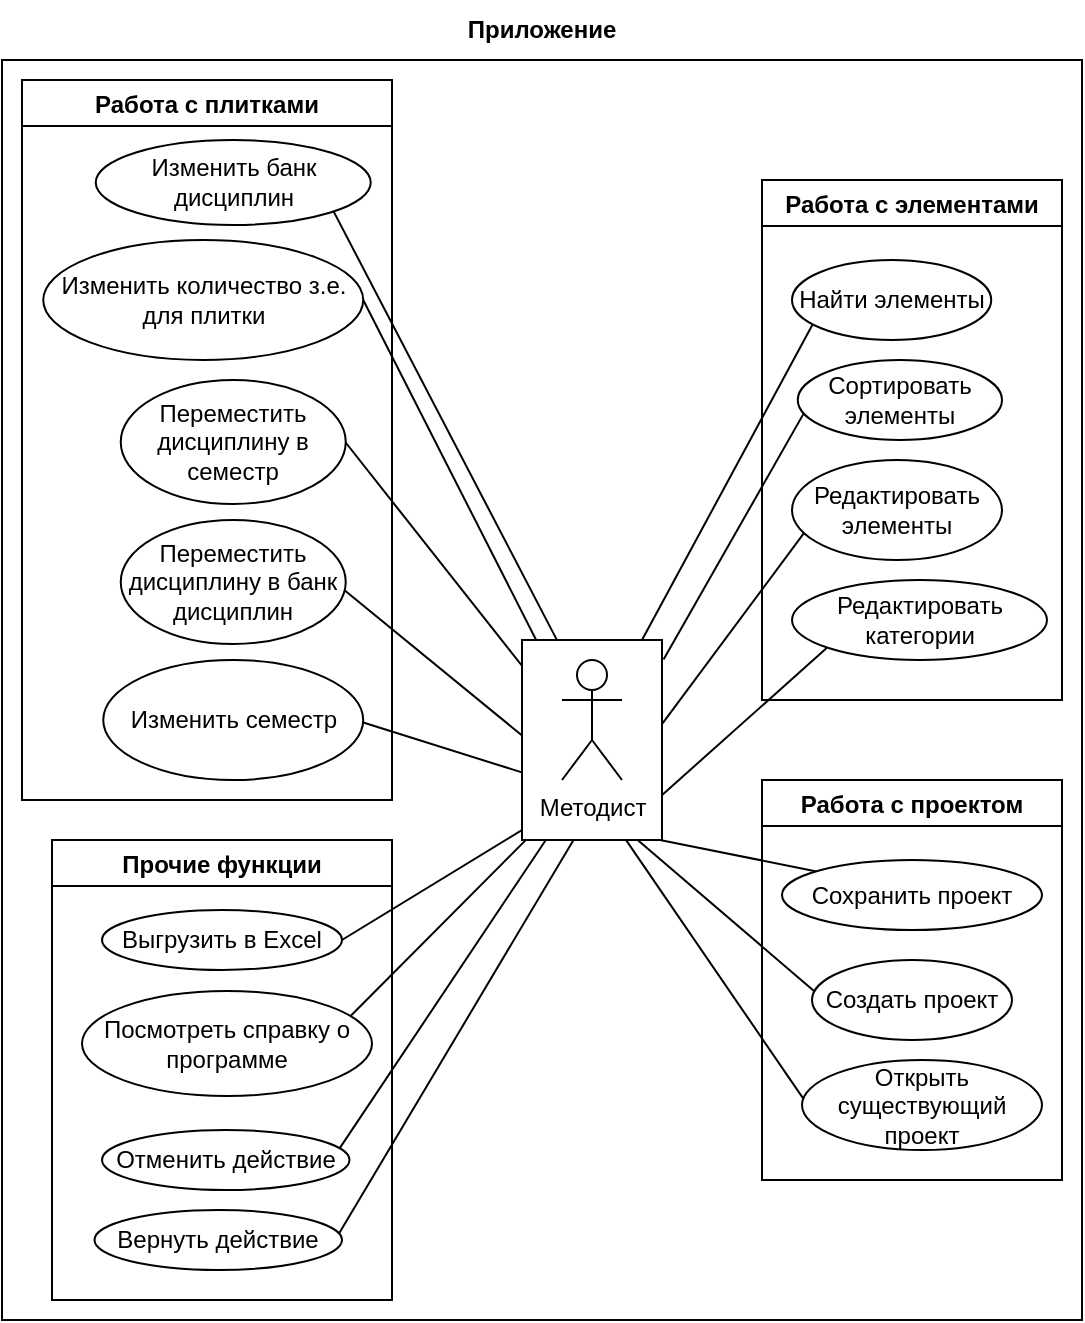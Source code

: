 <mxfile version="16.5.1" type="device"><diagram id="Zh0K8sYVSOeEKQllDIt9" name="Page-1"><mxGraphModel dx="1888" dy="660" grid="1" gridSize="10" guides="1" tooltips="1" connect="0" arrows="1" fold="1" page="1" pageScale="1" pageWidth="850" pageHeight="1100" math="0" shadow="0"><root><mxCell id="0"/><mxCell id="1" parent="0"/><mxCell id="IJJeVifp2Av40QKxHXxG-1" value="" style="rounded=0;whiteSpace=wrap;html=1;fillColor=none;" parent="1" vertex="1"><mxGeometry x="-640" y="210" width="540" height="630" as="geometry"/></mxCell><mxCell id="RFsgLL99TNIovuflk_hB-1" value="" style="rounded=0;whiteSpace=wrap;html=1;fillColor=none;" parent="1" vertex="1"><mxGeometry x="-380" y="500" width="70" height="100" as="geometry"/></mxCell><mxCell id="kAwzmWlMEPiF8q2u1fac-1" value="Методист" style="shape=umlActor;verticalLabelPosition=bottom;verticalAlign=top;html=1;outlineConnect=0;" parent="1" vertex="1"><mxGeometry x="-360" y="510" width="30" height="60" as="geometry"/></mxCell><mxCell id="kAwzmWlMEPiF8q2u1fac-12" value="" style="endArrow=none;html=1;rounded=0;entryX=0.01;entryY=0.387;entryDx=0;entryDy=0;entryPerimeter=0;exitX=0.826;exitY=1;exitDx=0;exitDy=0;exitPerimeter=0;" parent="1" source="RFsgLL99TNIovuflk_hB-1" target="LZsryedqlRt3QVz7Ifx7-2" edge="1"><mxGeometry width="50" height="50" relative="1" as="geometry"><mxPoint x="-330" y="530" as="sourcePoint"/><mxPoint x="-157.5" y="928.28" as="targetPoint"/></mxGeometry></mxCell><mxCell id="kAwzmWlMEPiF8q2u1fac-13" value="" style="endArrow=none;html=1;rounded=0;entryX=0.014;entryY=0.463;entryDx=0;entryDy=0;entryPerimeter=0;exitX=0.741;exitY=0.998;exitDx=0;exitDy=0;exitPerimeter=0;" parent="1" source="RFsgLL99TNIovuflk_hB-1" target="LZsryedqlRt3QVz7Ifx7-3" edge="1"><mxGeometry width="50" height="50" relative="1" as="geometry"><mxPoint x="-330" y="530" as="sourcePoint"/><mxPoint x="-167.56" y="986.58" as="targetPoint"/></mxGeometry></mxCell><mxCell id="kAwzmWlMEPiF8q2u1fac-36" value="" style="endArrow=none;html=1;rounded=0;exitX=1.004;exitY=0.417;exitDx=0;exitDy=0;exitPerimeter=0;entryX=0.055;entryY=0.737;entryDx=0;entryDy=0;entryPerimeter=0;" parent="1" source="RFsgLL99TNIovuflk_hB-1" target="0dDT19xBnsz_skr_ZI1Z-52" edge="1"><mxGeometry width="50" height="50" relative="1" as="geometry"><mxPoint x="-330" y="530" as="sourcePoint"/><mxPoint x="0.75" y="443.75" as="targetPoint"/></mxGeometry></mxCell><mxCell id="kAwzmWlMEPiF8q2u1fac-79" value="" style="endArrow=none;html=1;rounded=0;entryX=0.138;entryY=0.167;entryDx=0;entryDy=0;entryPerimeter=0;exitX=0.994;exitY=1.001;exitDx=0;exitDy=0;exitPerimeter=0;" parent="1" source="RFsgLL99TNIovuflk_hB-1" target="LZsryedqlRt3QVz7Ifx7-10" edge="1"><mxGeometry width="50" height="50" relative="1" as="geometry"><mxPoint x="-330" y="530" as="sourcePoint"/><mxPoint x="-162.76" y="878.57" as="targetPoint"/></mxGeometry></mxCell><mxCell id="kAwzmWlMEPiF8q2u1fac-81" value="" style="endArrow=none;html=1;rounded=0;entryX=0.998;entryY=0.504;entryDx=0;entryDy=0;entryPerimeter=0;exitX=-0.001;exitY=0.951;exitDx=0;exitDy=0;exitPerimeter=0;" parent="1" source="RFsgLL99TNIovuflk_hB-1" target="kAwzmWlMEPiF8q2u1fac-80" edge="1"><mxGeometry width="50" height="50" relative="1" as="geometry"><mxPoint x="-360" y="530" as="sourcePoint"/><mxPoint x="-535" y="370" as="targetPoint"/></mxGeometry></mxCell><mxCell id="kAwzmWlMEPiF8q2u1fac-84" value="" style="endArrow=none;html=1;rounded=0;exitX=0.962;exitY=0.294;exitDx=0;exitDy=0;exitPerimeter=0;entryX=0.169;entryY=1.001;entryDx=0;entryDy=0;entryPerimeter=0;" parent="1" source="kAwzmWlMEPiF8q2u1fac-85" target="RFsgLL99TNIovuflk_hB-1" edge="1"><mxGeometry width="50" height="50" relative="1" as="geometry"><mxPoint x="-560" y="830" as="sourcePoint"/><mxPoint x="-360" y="530" as="targetPoint"/></mxGeometry></mxCell><mxCell id="kAwzmWlMEPiF8q2u1fac-87" value="" style="endArrow=none;html=1;rounded=0;exitX=0.988;exitY=0.39;exitDx=0;exitDy=0;exitPerimeter=0;entryX=0.368;entryY=1;entryDx=0;entryDy=0;entryPerimeter=0;" parent="1" source="kAwzmWlMEPiF8q2u1fac-86" target="RFsgLL99TNIovuflk_hB-1" edge="1"><mxGeometry width="50" height="50" relative="1" as="geometry"><mxPoint x="-662.5" y="860" as="sourcePoint"/><mxPoint x="-360" y="530" as="targetPoint"/></mxGeometry></mxCell><mxCell id="v6wUXLLYPW9MeNvtV2WF-36" value="" style="endArrow=none;html=1;rounded=0;entryX=0.927;entryY=0.235;entryDx=0;entryDy=0;entryPerimeter=0;exitX=0.03;exitY=0.998;exitDx=0;exitDy=0;exitPerimeter=0;" parent="1" source="RFsgLL99TNIovuflk_hB-1" target="v6wUXLLYPW9MeNvtV2WF-35" edge="1"><mxGeometry width="50" height="50" relative="1" as="geometry"><mxPoint x="-360" y="530" as="sourcePoint"/><mxPoint x="-608.45" y="333.7" as="targetPoint"/></mxGeometry></mxCell><mxCell id="a7HYJBhB6-KczriwUQ04-21" value="" style="endArrow=none;html=1;rounded=0;entryX=0.136;entryY=0.851;entryDx=0;entryDy=0;entryPerimeter=0;exitX=0.999;exitY=0.776;exitDx=0;exitDy=0;exitPerimeter=0;" parent="1" source="RFsgLL99TNIovuflk_hB-1" target="0dDT19xBnsz_skr_ZI1Z-42" edge="1"><mxGeometry width="50" height="50" relative="1" as="geometry"><mxPoint x="-330" y="530" as="sourcePoint"/><mxPoint x="-92.99" y="666.6" as="targetPoint"/></mxGeometry></mxCell><mxCell id="a7HYJBhB6-KczriwUQ04-71" value="Прочие функции" style="swimlane;" parent="1" vertex="1"><mxGeometry x="-615" y="600" width="170" height="230" as="geometry"/></mxCell><mxCell id="kAwzmWlMEPiF8q2u1fac-73" style="edgeStyle=orthogonalEdgeStyle;rounded=0;orthogonalLoop=1;jettySize=auto;html=1;exitX=0.5;exitY=1;exitDx=0;exitDy=0;labelBorderColor=none;endArrow=block;endFill=0;" parent="a7HYJBhB6-KczriwUQ04-71" edge="1"><mxGeometry relative="1" as="geometry"><mxPoint x="35" y="46.75" as="sourcePoint"/><mxPoint x="35" y="46.75" as="targetPoint"/></mxGeometry></mxCell><mxCell id="kAwzmWlMEPiF8q2u1fac-80" value="Выгрузить в Excel" style="ellipse;whiteSpace=wrap;html=1;" parent="a7HYJBhB6-KczriwUQ04-71" vertex="1"><mxGeometry x="25" y="35" width="120" height="30" as="geometry"/></mxCell><mxCell id="kAwzmWlMEPiF8q2u1fac-85" value="Отменить действие" style="ellipse;whiteSpace=wrap;html=1;" parent="a7HYJBhB6-KczriwUQ04-71" vertex="1"><mxGeometry x="25" y="145" width="123.75" height="30" as="geometry"/></mxCell><mxCell id="kAwzmWlMEPiF8q2u1fac-86" value="Вернуть действие" style="ellipse;whiteSpace=wrap;html=1;" parent="a7HYJBhB6-KczriwUQ04-71" vertex="1"><mxGeometry x="21.25" y="185" width="123.75" height="30" as="geometry"/></mxCell><mxCell id="v6wUXLLYPW9MeNvtV2WF-35" value="Посмотреть справку о программе" style="ellipse;whiteSpace=wrap;html=1;" parent="a7HYJBhB6-KczriwUQ04-71" vertex="1"><mxGeometry x="15" y="75.5" width="145" height="52.5" as="geometry"/></mxCell><mxCell id="M-LF0yzMSiK4M49_M9BI-1" value="" style="endArrow=none;html=1;rounded=0;exitX=1;exitY=0.5;exitDx=0;exitDy=0;entryX=0.102;entryY=0.001;entryDx=0;entryDy=0;entryPerimeter=0;" parent="1" source="M-LF0yzMSiK4M49_M9BI-19" target="RFsgLL99TNIovuflk_hB-1" edge="1"><mxGeometry width="50" height="50" relative="1" as="geometry"><mxPoint x="-552" y="390" as="sourcePoint"/><mxPoint x="-360" y="530" as="targetPoint"/></mxGeometry></mxCell><mxCell id="M-LF0yzMSiK4M49_M9BI-2" value="" style="endArrow=none;html=1;rounded=0;entryX=0.997;entryY=0.498;entryDx=0;entryDy=0;entryPerimeter=0;exitX=0.001;exitY=0.13;exitDx=0;exitDy=0;exitPerimeter=0;" parent="1" source="RFsgLL99TNIovuflk_hB-1" target="M-LF0yzMSiK4M49_M9BI-27" edge="1"><mxGeometry width="50" height="50" relative="1" as="geometry"><mxPoint x="-360" y="530" as="sourcePoint"/><mxPoint x="-644.64" y="479.84" as="targetPoint"/></mxGeometry></mxCell><mxCell id="M-LF0yzMSiK4M49_M9BI-4" value="" style="endArrow=none;html=1;rounded=0;entryX=0.863;entryY=0.828;entryDx=0;entryDy=0;entryPerimeter=0;exitX=0.248;exitY=-0.002;exitDx=0;exitDy=0;exitPerimeter=0;" parent="1" source="RFsgLL99TNIovuflk_hB-1" target="M-LF0yzMSiK4M49_M9BI-9" edge="1"><mxGeometry width="50" height="50" relative="1" as="geometry"><mxPoint x="-360" y="530" as="sourcePoint"/><mxPoint x="-652.645" y="72.185" as="targetPoint"/></mxGeometry></mxCell><mxCell id="M-LF0yzMSiK4M49_M9BI-5" value="" style="endArrow=none;html=1;rounded=0;entryX=0.997;entryY=0.519;entryDx=0;entryDy=0;entryPerimeter=0;exitX=-0.001;exitY=0.662;exitDx=0;exitDy=0;exitPerimeter=0;" parent="1" source="RFsgLL99TNIovuflk_hB-1" target="M-LF0yzMSiK4M49_M9BI-21" edge="1"><mxGeometry width="50" height="50" relative="1" as="geometry"><mxPoint x="-360" y="530" as="sourcePoint"/><mxPoint x="-622.3" y="475.95" as="targetPoint"/></mxGeometry></mxCell><mxCell id="M-LF0yzMSiK4M49_M9BI-29" value="" style="endArrow=none;html=1;rounded=0;entryX=0.996;entryY=0.569;entryDx=0;entryDy=0;entryPerimeter=0;exitX=0;exitY=0.477;exitDx=0;exitDy=0;exitPerimeter=0;" parent="1" source="RFsgLL99TNIovuflk_hB-1" target="M-LF0yzMSiK4M49_M9BI-28" edge="1"><mxGeometry width="50" height="50" relative="1" as="geometry"><mxPoint x="-360" y="530" as="sourcePoint"/><mxPoint x="-535.337" y="374.626" as="targetPoint"/></mxGeometry></mxCell><mxCell id="LZsryedqlRt3QVz7Ifx7-1" value="Работа с проектом" style="swimlane;" parent="1" vertex="1"><mxGeometry x="-260" y="570" width="150" height="200" as="geometry"/></mxCell><mxCell id="LZsryedqlRt3QVz7Ifx7-2" value="Создать проект" style="ellipse;whiteSpace=wrap;html=1;" parent="LZsryedqlRt3QVz7Ifx7-1" vertex="1"><mxGeometry x="25" y="90" width="100" height="40" as="geometry"/></mxCell><mxCell id="LZsryedqlRt3QVz7Ifx7-3" value="Открыть существующий проект" style="ellipse;whiteSpace=wrap;html=1;" parent="LZsryedqlRt3QVz7Ifx7-1" vertex="1"><mxGeometry x="20" y="140" width="120" height="45" as="geometry"/></mxCell><mxCell id="LZsryedqlRt3QVz7Ifx7-10" value="Сохранить проект" style="ellipse;whiteSpace=wrap;html=1;" parent="LZsryedqlRt3QVz7Ifx7-1" vertex="1"><mxGeometry x="10" y="40" width="130" height="35" as="geometry"/></mxCell><mxCell id="RFsgLL99TNIovuflk_hB-2" value="" style="endArrow=none;html=1;rounded=0;" parent="1" edge="1"><mxGeometry width="50" height="50" relative="1" as="geometry"><mxPoint x="-330" y="530" as="sourcePoint"/><mxPoint x="-330" y="530" as="targetPoint"/></mxGeometry></mxCell><mxCell id="RFsgLL99TNIovuflk_hB-5" value="&lt;b&gt;Приложение&lt;/b&gt;" style="text;html=1;strokeColor=none;fillColor=none;align=center;verticalAlign=middle;whiteSpace=wrap;rounded=0;" parent="1" vertex="1"><mxGeometry x="-400" y="180" width="60" height="30" as="geometry"/></mxCell><mxCell id="M-LF0yzMSiK4M49_M9BI-6" value="Работа с плитками" style="swimlane;" parent="1" vertex="1"><mxGeometry x="-630" y="220" width="185" height="360" as="geometry"/></mxCell><mxCell id="M-LF0yzMSiK4M49_M9BI-9" value="Изменить банк дисциплин" style="ellipse;whiteSpace=wrap;html=1;" parent="M-LF0yzMSiK4M49_M9BI-6" vertex="1"><mxGeometry x="36.87" y="30" width="137.5" height="42.5" as="geometry"/></mxCell><mxCell id="M-LF0yzMSiK4M49_M9BI-19" value="Изменить количество з.е. для плитки" style="ellipse;whiteSpace=wrap;html=1;" parent="M-LF0yzMSiK4M49_M9BI-6" vertex="1"><mxGeometry x="10.62" y="80" width="160" height="60" as="geometry"/></mxCell><mxCell id="M-LF0yzMSiK4M49_M9BI-21" value="Изменить семестр" style="ellipse;whiteSpace=wrap;html=1;" parent="M-LF0yzMSiK4M49_M9BI-6" vertex="1"><mxGeometry x="40.62" y="290" width="130" height="60" as="geometry"/></mxCell><mxCell id="M-LF0yzMSiK4M49_M9BI-27" value="Переместить дисциплину в семестр" style="ellipse;whiteSpace=wrap;html=1;" parent="M-LF0yzMSiK4M49_M9BI-6" vertex="1"><mxGeometry x="49.37" y="150" width="112.5" height="62" as="geometry"/></mxCell><mxCell id="M-LF0yzMSiK4M49_M9BI-28" value="Переместить дисциплину в банк дисциплин" style="ellipse;whiteSpace=wrap;html=1;" parent="M-LF0yzMSiK4M49_M9BI-6" vertex="1"><mxGeometry x="49.37" y="220" width="112.5" height="62" as="geometry"/></mxCell><mxCell id="0dDT19xBnsz_skr_ZI1Z-40" value="Работа с элементами" style="swimlane;" parent="1" vertex="1"><mxGeometry x="-260" y="270" width="150" height="260" as="geometry"/></mxCell><mxCell id="0dDT19xBnsz_skr_ZI1Z-42" value="Редактировать категории" style="ellipse;whiteSpace=wrap;html=1;" parent="0dDT19xBnsz_skr_ZI1Z-40" vertex="1"><mxGeometry x="15" y="200" width="127.5" height="40" as="geometry"/></mxCell><mxCell id="0dDT19xBnsz_skr_ZI1Z-52" value="Редактировать элементы" style="ellipse;whiteSpace=wrap;html=1;" parent="0dDT19xBnsz_skr_ZI1Z-40" vertex="1"><mxGeometry x="15" y="140" width="105" height="50" as="geometry"/></mxCell><mxCell id="0dDT19xBnsz_skr_ZI1Z-80" value="Сортировать элементы" style="ellipse;whiteSpace=wrap;html=1;" parent="0dDT19xBnsz_skr_ZI1Z-40" vertex="1"><mxGeometry x="17.88" y="90" width="102.12" height="40" as="geometry"/></mxCell><mxCell id="0dDT19xBnsz_skr_ZI1Z-104" value="Найти элементы" style="ellipse;whiteSpace=wrap;html=1;" parent="0dDT19xBnsz_skr_ZI1Z-40" vertex="1"><mxGeometry x="15" y="40" width="99.62" height="40" as="geometry"/></mxCell><mxCell id="0dDT19xBnsz_skr_ZI1Z-94" value="" style="endArrow=none;html=1;rounded=0;exitX=1.011;exitY=0.098;exitDx=0;exitDy=0;exitPerimeter=0;entryX=0.03;entryY=0.664;entryDx=0;entryDy=0;entryPerimeter=0;" parent="1" source="RFsgLL99TNIovuflk_hB-1" target="0dDT19xBnsz_skr_ZI1Z-80" edge="1"><mxGeometry width="50" height="50" relative="1" as="geometry"><mxPoint x="-356.07" y="510" as="sourcePoint"/><mxPoint x="-510.55" y="219.082" as="targetPoint"/></mxGeometry></mxCell><mxCell id="0dDT19xBnsz_skr_ZI1Z-118" value="" style="endArrow=none;html=1;rounded=0;entryX=0.104;entryY=0.804;entryDx=0;entryDy=0;entryPerimeter=0;" parent="1" target="0dDT19xBnsz_skr_ZI1Z-104" edge="1"><mxGeometry width="50" height="50" relative="1" as="geometry"><mxPoint x="-320" y="500" as="sourcePoint"/><mxPoint x="49.975" y="-214.62" as="targetPoint"/></mxGeometry></mxCell></root></mxGraphModel></diagram></mxfile>